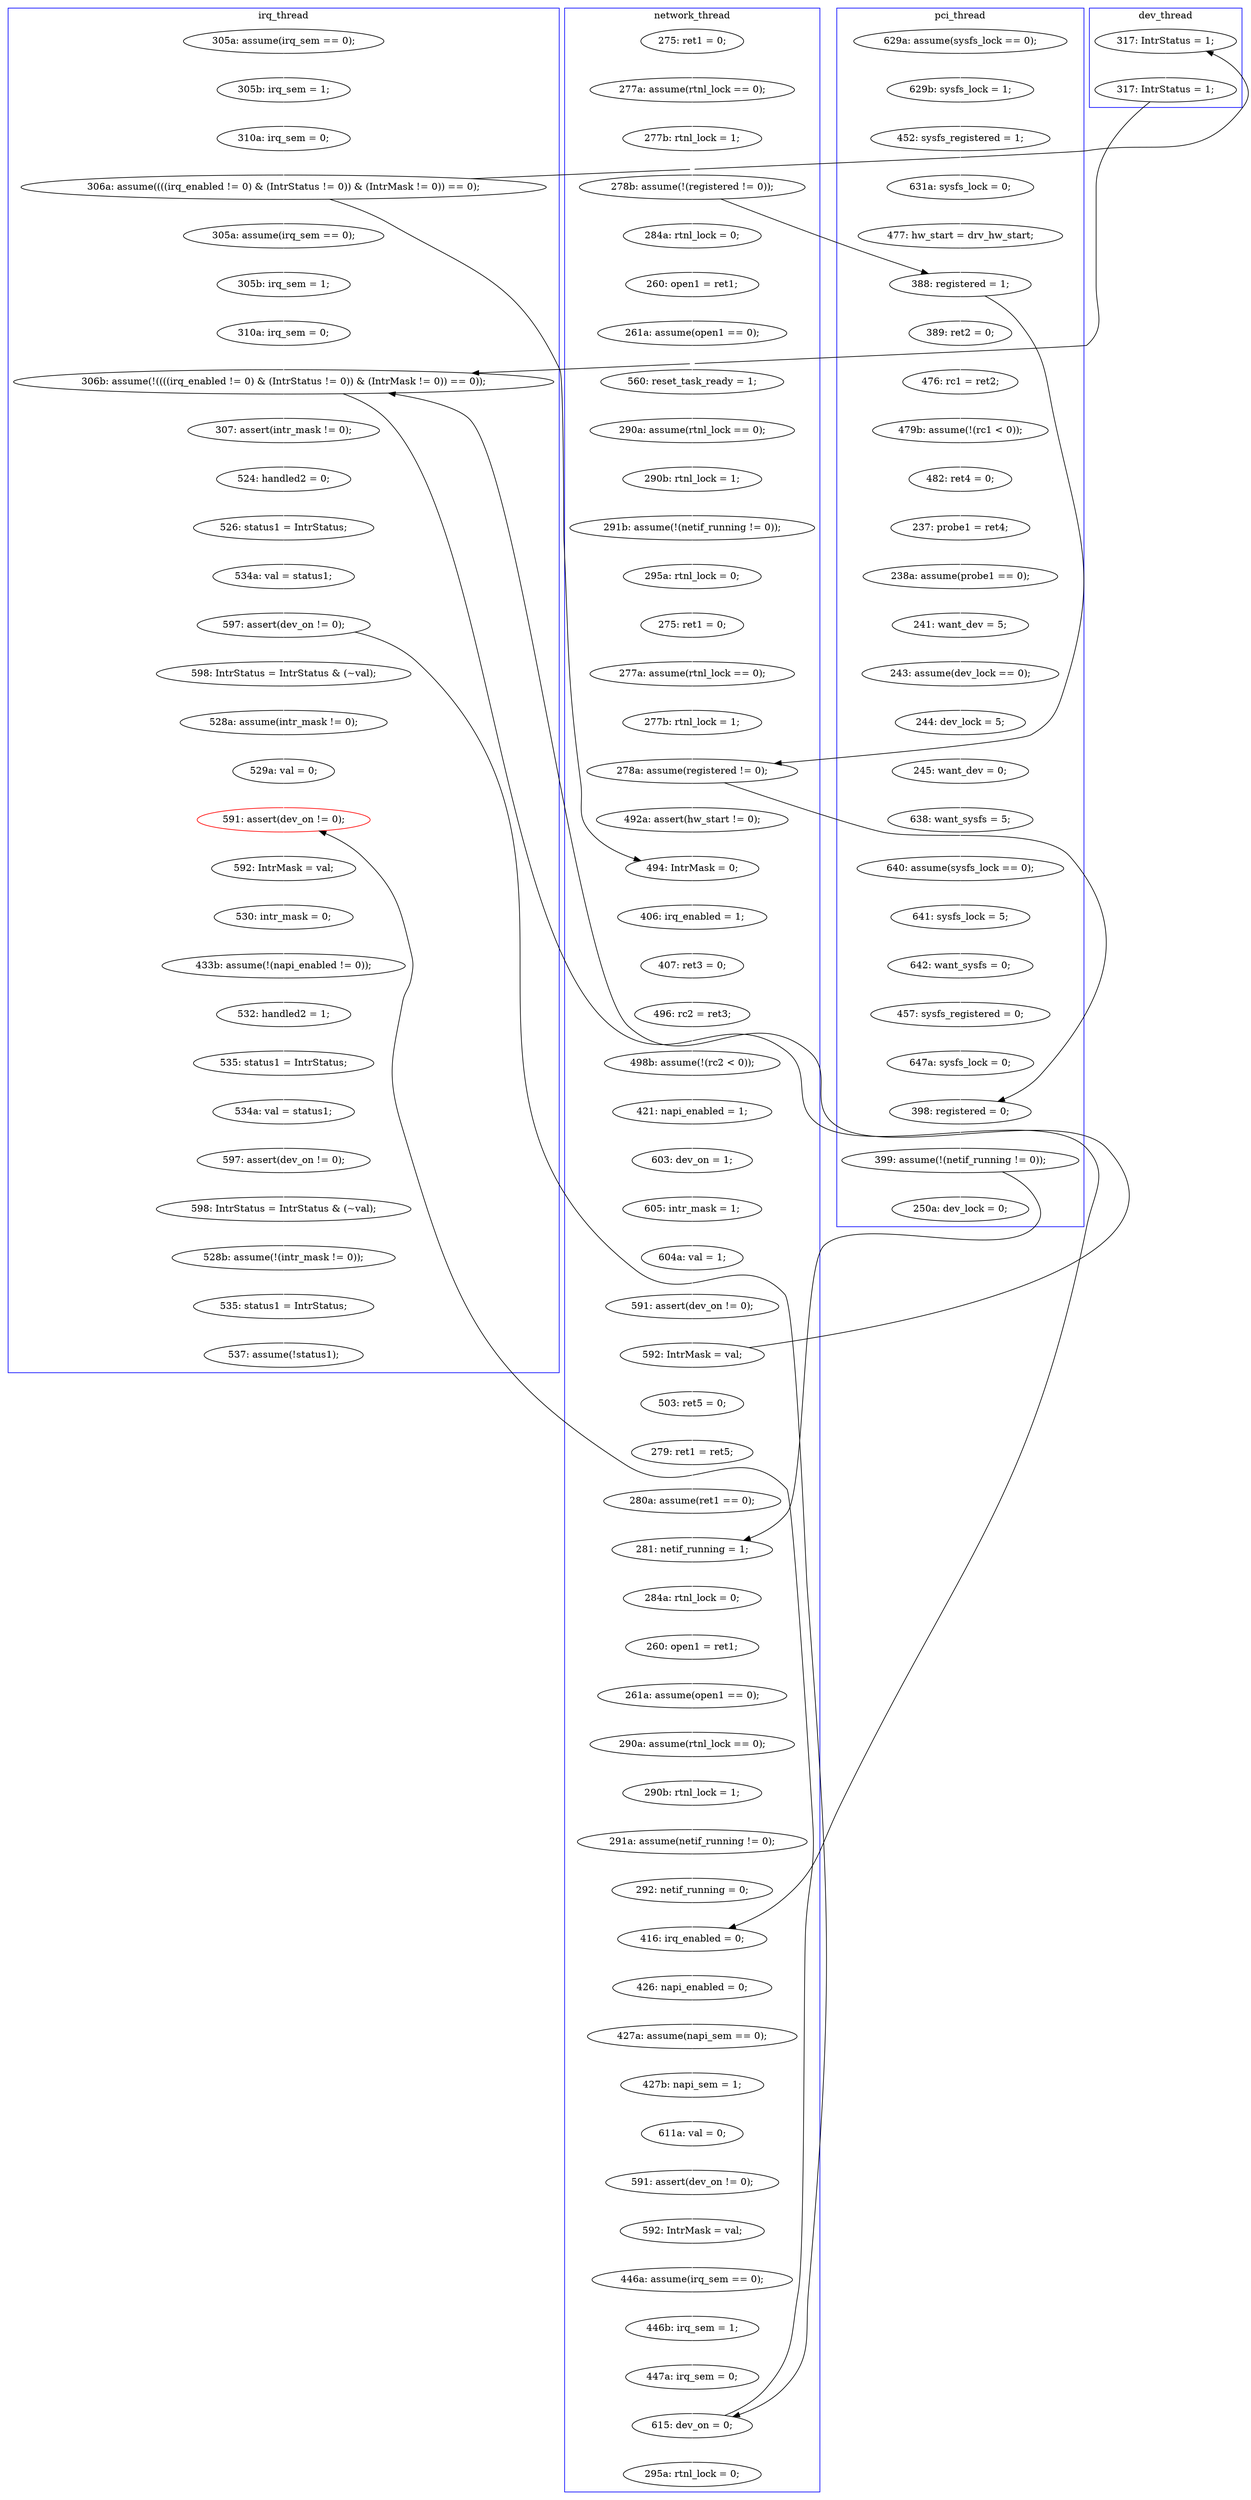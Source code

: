 digraph Counterexample {
	204 -> 205 [color = white, style = solid]
	125 -> 126 [color = white, style = solid]
	187 -> 201 [color = white, style = solid]
	228 -> 230 [color = white, style = solid]
	117 -> 125 [color = white, style = solid]
	179 -> 180 [color = white, style = solid]
	139 -> 152 [color = white, style = solid]
	182 -> 184 [color = white, style = solid]
	129 -> 135 [color = white, style = solid]
	193 -> 194 [color = white, style = solid]
	183 -> 193 [color = white, style = solid]
	67 -> 150 [color = white, style = solid]
	230 -> 231 [color = white, style = solid]
	168 -> 180 [color = black, style = solid, constraint = false]
	76 -> 77 [color = white, style = solid]
	235 -> 236 [color = white, style = solid]
	32 -> 34 [color = white, style = solid]
	63 -> 71 [color = white, style = solid]
	257 -> 259 [color = white, style = solid]
	239 -> 269 [color = white, style = solid]
	175 -> 176 [color = white, style = solid]
	56 -> 59 [color = white, style = solid]
	216 -> 217 [color = white, style = solid]
	236 -> 237 [color = white, style = solid]
	62 -> 63 [color = white, style = solid]
	59 -> 62 [color = white, style = solid]
	222 -> 223 [color = white, style = solid]
	144 -> 181 [color = black, style = solid, constraint = false]
	75 -> 76 [color = white, style = solid]
	180 -> 182 [color = white, style = solid]
	103 -> 104 [color = white, style = solid]
	71 -> 74 [color = white, style = solid]
	181 -> 210 [color = black, style = solid, constraint = false]
	98 -> 116 [color = white, style = solid]
	55 -> 129 [color = black, style = solid, constraint = false]
	231 -> 235 [color = white, style = solid]
	34 -> 38 [color = white, style = solid]
	194 -> 212 [color = white, style = solid]
	129 -> 138 [color = black, style = solid, constraint = false]
	176 -> 179 [color = white, style = solid]
	216 -> 239 [color = black, style = solid, constraint = false]
	201 -> 202 [color = white, style = solid]
	252 -> 255 [color = white, style = solid]
	47 -> 48 [color = white, style = solid]
	159 -> 181 [color = white, style = solid]
	38 -> 55 [color = white, style = solid]
	205 -> 210 [color = white, style = solid]
	83 -> 84 [color = white, style = solid]
	113 -> 118 [color = white, style = solid]
	49 -> 51 [color = white, style = solid]
	152 -> 153 [color = white, style = solid]
	27 -> 28 [color = white, style = solid]
	55 -> 56 [color = white, style = solid]
	51 -> 55 [color = black, style = solid, constraint = false]
	142 -> 144 [color = white, style = solid]
	249 -> 251 [color = white, style = solid]
	259 -> 264 [color = white, style = solid]
	153 -> 154 [color = white, style = solid]
	166 -> 167 [color = white, style = solid]
	210 -> 220 [color = white, style = solid]
	181 -> 183 [color = white, style = solid]
	245 -> 249 [color = white, style = solid]
	78 -> 101 [color = white, style = solid]
	127 -> 129 [color = white, style = solid]
	51 -> 83 [color = white, style = solid]
	28 -> 32 [color = white, style = solid]
	151 -> 159 [color = white, style = solid]
	225 -> 241 [color = white, style = solid]
	104 -> 113 [color = white, style = solid]
	154 -> 157 [color = white, style = solid]
	84 -> 87 [color = white, style = solid]
	223 -> 228 [color = white, style = solid]
	255 -> 257 [color = white, style = solid]
	97 -> 98 [color = white, style = solid]
	184 -> 187 [color = white, style = solid]
	172 -> 175 [color = white, style = solid]
	202 -> 204 [color = white, style = solid]
	171 -> 172 [color = white, style = solid]
	126 -> 127 [color = white, style = solid]
	91 -> 97 [color = white, style = solid]
	167 -> 169 [color = white, style = solid]
	220 -> 222 [color = white, style = solid]
	169 -> 171 [color = white, style = solid]
	162 -> 166 [color = white, style = solid]
	242 -> 245 [color = white, style = solid]
	239 -> 241 [color = black, style = solid, constraint = false]
	101 -> 102 [color = white, style = solid]
	67 -> 139 [color = black, style = solid, constraint = false]
	168 -> 260 [color = white, style = solid]
	150 -> 151 [color = white, style = solid]
	87 -> 91 [color = white, style = solid]
	118 -> 138 [color = white, style = solid]
	212 -> 216 [color = white, style = solid]
	57 -> 58 [color = white, style = solid]
	241 -> 242 [color = white, style = solid]
	157 -> 162 [color = white, style = solid]
	102 -> 103 [color = white, style = solid]
	172 -> 181 [color = black, style = solid, constraint = false]
	58 -> 64 [color = white, style = solid]
	264 -> 287 [color = white, style = solid]
	74 -> 75 [color = white, style = solid]
	251 -> 252 [color = white, style = solid]
	64 -> 67 [color = white, style = solid]
	77 -> 78 [color = white, style = solid]
	67 -> 142 [color = black, style = solid, constraint = false]
	237 -> 239 [color = white, style = solid]
	48 -> 49 [color = white, style = solid]
	221 -> 225 [color = white, style = solid]
	217 -> 221 [color = white, style = solid]
	138 -> 168 [color = white, style = solid]
	116 -> 117 [color = white, style = solid]
	287 -> 288 [color = white, style = solid]
	135 -> 139 [color = white, style = solid]
	subgraph cluster7 {
		label = dev_thread
		color = blue
		142  [label = "317: IntrStatus = 1;"]
		144  [label = "317: IntrStatus = 1;"]
	}
	subgraph cluster3 {
		label = irq_thread
		color = blue
		58  [label = "305b: irq_sem = 1;"]
		249  [label = "433b: assume(!(napi_enabled != 0));"]
		212  [label = "534a: val = status1;"]
		159  [label = "310a: irq_sem = 0;"]
		257  [label = "597: assert(dev_on != 0);"]
		193  [label = "524: handled2 = 0;"]
		216  [label = "597: assert(dev_on != 0);"]
		183  [label = "307: assert(intr_mask != 0);"]
		242  [label = "592: IntrMask = val;"]
		64  [label = "310a: irq_sem = 0;"]
		264  [label = "528b: assume(!(intr_mask != 0));"]
		245  [label = "530: intr_mask = 0;"]
		241  [label = "591: assert(dev_on != 0);", color = red]
		181  [label = "306b: assume(!((((irq_enabled != 0) & (IntrStatus != 0)) & (IntrMask != 0)) == 0));"]
		194  [label = "526: status1 = IntrStatus;"]
		288  [label = "537: assume(!status1);"]
		221  [label = "528a: assume(intr_mask != 0);"]
		150  [label = "305a: assume(irq_sem == 0);"]
		287  [label = "535: status1 = IntrStatus;"]
		67  [label = "306a: assume((((irq_enabled != 0) & (IntrStatus != 0)) & (IntrMask != 0)) == 0);"]
		151  [label = "305b: irq_sem = 1;"]
		259  [label = "598: IntrStatus = IntrStatus & (~val);"]
		225  [label = "529a: val = 0;"]
		251  [label = "532: handled2 = 1;"]
		217  [label = "598: IntrStatus = IntrStatus & (~val);"]
		252  [label = "535: status1 = IntrStatus;"]
		255  [label = "534a: val = status1;"]
		57  [label = "305a: assume(irq_sem == 0);"]
	}
	subgraph cluster1 {
		label = pci_thread
		color = blue
		55  [label = "388: registered = 1;"]
		113  [label = "457: sysfs_registered = 0;"]
		56  [label = "389: ret2 = 0;"]
		27  [label = "629a: assume(sysfs_lock == 0);"]
		74  [label = "238a: assume(probe1 == 0);"]
		76  [label = "243: assume(dev_lock == 0);"]
		77  [label = "244: dev_lock = 5;"]
		78  [label = "245: want_dev = 0;"]
		32  [label = "452: sysfs_registered = 1;"]
		103  [label = "641: sysfs_lock = 5;"]
		138  [label = "398: registered = 0;"]
		71  [label = "237: probe1 = ret4;"]
		168  [label = "399: assume(!(netif_running != 0));"]
		75  [label = "241: want_dev = 5;"]
		260  [label = "250a: dev_lock = 0;"]
		38  [label = "477: hw_start = drv_hw_start;"]
		62  [label = "479b: assume(!(rc1 < 0));"]
		34  [label = "631a: sysfs_lock = 0;"]
		59  [label = "476: rc1 = ret2;"]
		104  [label = "642: want_sysfs = 0;"]
		63  [label = "482: ret4 = 0;"]
		28  [label = "629b: sysfs_lock = 1;"]
		101  [label = "638: want_sysfs = 5;"]
		102  [label = "640: assume(sysfs_lock == 0);"]
		118  [label = "647a: sysfs_lock = 0;"]
	}
	subgraph cluster2 {
		label = network_thread
		color = blue
		204  [label = "291a: assume(netif_running != 0);"]
		228  [label = "611a: val = 0;"]
		126  [label = "277a: assume(rtnl_lock == 0);"]
		83  [label = "284a: rtnl_lock = 0;"]
		210  [label = "416: irq_enabled = 0;"]
		223  [label = "427b: napi_sem = 1;"]
		91  [label = "560: reset_task_ready = 1;"]
		97  [label = "290a: assume(rtnl_lock == 0);"]
		139  [label = "494: IntrMask = 0;"]
		236  [label = "446b: irq_sem = 1;"]
		153  [label = "407: ret3 = 0;"]
		179  [label = "280a: assume(ret1 == 0);"]
		116  [label = "291b: assume(!(netif_running != 0));"]
		98  [label = "290b: rtnl_lock = 1;"]
		176  [label = "279: ret1 = ret5;"]
		184  [label = "260: open1 = ret1;"]
		235  [label = "446a: assume(irq_sem == 0);"]
		182  [label = "284a: rtnl_lock = 0;"]
		172  [label = "592: IntrMask = val;"]
		269  [label = "295a: rtnl_lock = 0;"]
		239  [label = "615: dev_on = 0;"]
		157  [label = "498b: assume(!(rc2 < 0));"]
		117  [label = "295a: rtnl_lock = 0;"]
		47  [label = "275: ret1 = 0;"]
		166  [label = "603: dev_on = 1;"]
		222  [label = "427a: assume(napi_sem == 0);"]
		162  [label = "421: napi_enabled = 1;"]
		205  [label = "292: netif_running = 0;"]
		202  [label = "290b: rtnl_lock = 1;"]
		48  [label = "277a: assume(rtnl_lock == 0);"]
		152  [label = "406: irq_enabled = 1;"]
		167  [label = "605: intr_mask = 1;"]
		87  [label = "261a: assume(open1 == 0);"]
		230  [label = "591: assert(dev_on != 0);"]
		169  [label = "604a: val = 1;"]
		180  [label = "281: netif_running = 1;"]
		175  [label = "503: ret5 = 0;"]
		201  [label = "290a: assume(rtnl_lock == 0);"]
		127  [label = "277b: rtnl_lock = 1;"]
		84  [label = "260: open1 = ret1;"]
		171  [label = "591: assert(dev_on != 0);"]
		187  [label = "261a: assume(open1 == 0);"]
		129  [label = "278a: assume(registered != 0);"]
		220  [label = "426: napi_enabled = 0;"]
		49  [label = "277b: rtnl_lock = 1;"]
		154  [label = "496: rc2 = ret3;"]
		237  [label = "447a: irq_sem = 0;"]
		51  [label = "278b: assume(!(registered != 0));"]
		231  [label = "592: IntrMask = val;"]
		125  [label = "275: ret1 = 0;"]
		135  [label = "492a: assert(hw_start != 0);"]
	}
}